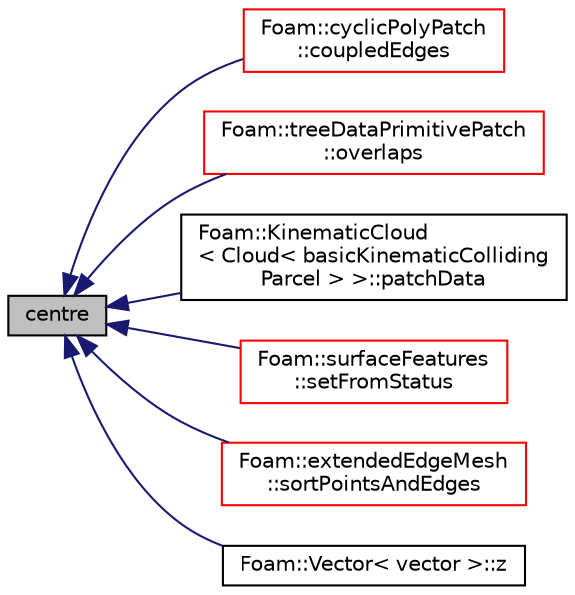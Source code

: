 digraph "centre"
{
  bgcolor="transparent";
  edge [fontname="Helvetica",fontsize="10",labelfontname="Helvetica",labelfontsize="10"];
  node [fontname="Helvetica",fontsize="10",shape=record];
  rankdir="LR";
  Node2513 [label="centre",height=0.2,width=0.4,color="black", fillcolor="grey75", style="filled", fontcolor="black"];
  Node2513 -> Node2514 [dir="back",color="midnightblue",fontsize="10",style="solid",fontname="Helvetica"];
  Node2514 [label="Foam::cyclicPolyPatch\l::coupledEdges",height=0.2,width=0.4,color="red",URL="$a28589.html#a4c970d354b1bca8ccb1dff0855586ed7",tooltip="Return connected edges (from patch local to neighbour patch local). "];
  Node2513 -> Node2789 [dir="back",color="midnightblue",fontsize="10",style="solid",fontname="Helvetica"];
  Node2789 [label="Foam::treeDataPrimitivePatch\l::overlaps",height=0.2,width=0.4,color="red",URL="$a26197.html#a1915c0938452ba641c6ccf39df02dfad",tooltip="Does shape at index overlap bb. "];
  Node2513 -> Node2797 [dir="back",color="midnightblue",fontsize="10",style="solid",fontname="Helvetica"];
  Node2797 [label="Foam::KinematicCloud\l\< Cloud\< basicKinematicColliding\lParcel \> \>::patchData",height=0.2,width=0.4,color="black",URL="$a24913.html#a2eff1b00206c129426b7d92f21f50ed7",tooltip="Calculate the patch normal and velocity to interact with,. "];
  Node2513 -> Node2798 [dir="back",color="midnightblue",fontsize="10",style="solid",fontname="Helvetica"];
  Node2798 [label="Foam::surfaceFeatures\l::setFromStatus",height=0.2,width=0.4,color="red",URL="$a26645.html#a3ec4130a2f02e6be2ba97774910eb125",tooltip="Set from status per edge. "];
  Node2513 -> Node2807 [dir="back",color="midnightblue",fontsize="10",style="solid",fontname="Helvetica"];
  Node2807 [label="Foam::extendedEdgeMesh\l::sortPointsAndEdges",height=0.2,width=0.4,color="red",URL="$a22549.html#a35042787bb1f37f3e2695d3b48e313b0"];
  Node2513 -> Node2809 [dir="back",color="midnightblue",fontsize="10",style="solid",fontname="Helvetica"];
  Node2809 [label="Foam::Vector\< vector \>::z",height=0.2,width=0.4,color="black",URL="$a29749.html#aba44e9ed831767e0b4d63329dc877c68"];
}
